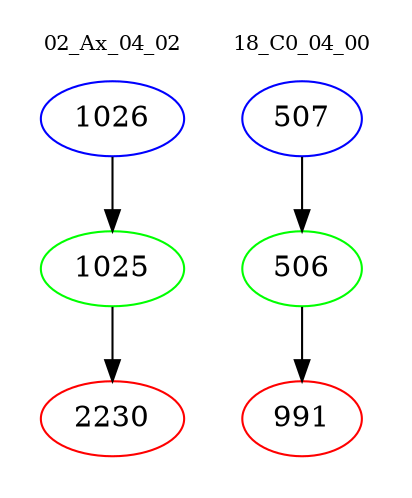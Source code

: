 digraph{
subgraph cluster_0 {
color = white
label = "02_Ax_04_02";
fontsize=10;
T0_1026 [label="1026", color="blue"]
T0_1026 -> T0_1025 [color="black"]
T0_1025 [label="1025", color="green"]
T0_1025 -> T0_2230 [color="black"]
T0_2230 [label="2230", color="red"]
}
subgraph cluster_1 {
color = white
label = "18_C0_04_00";
fontsize=10;
T1_507 [label="507", color="blue"]
T1_507 -> T1_506 [color="black"]
T1_506 [label="506", color="green"]
T1_506 -> T1_991 [color="black"]
T1_991 [label="991", color="red"]
}
}
